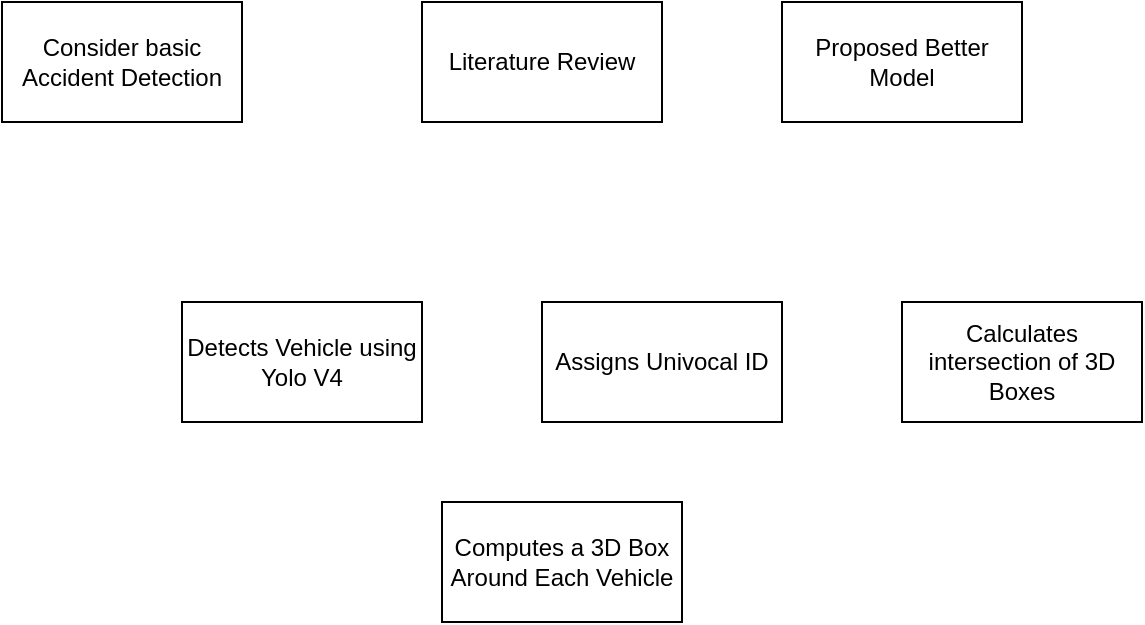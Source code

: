 <mxfile version="20.5.1" type="device"><diagram id="oJOQ4XdUQDm5bBpqwMOg" name="Page-1"><mxGraphModel dx="1038" dy="539" grid="1" gridSize="10" guides="1" tooltips="1" connect="1" arrows="1" fold="1" page="1" pageScale="1" pageWidth="850" pageHeight="1100" math="0" shadow="0"><root><mxCell id="0"/><mxCell id="1" parent="0"/><mxCell id="flJ005FyXsNzImINaCee-1" value="Consider basic Accident Detection" style="rounded=0;whiteSpace=wrap;html=1;" vertex="1" parent="1"><mxGeometry x="80" y="60" width="120" height="60" as="geometry"/></mxCell><mxCell id="flJ005FyXsNzImINaCee-2" value="Literature Review" style="rounded=0;whiteSpace=wrap;html=1;" vertex="1" parent="1"><mxGeometry x="290" y="60" width="120" height="60" as="geometry"/></mxCell><mxCell id="flJ005FyXsNzImINaCee-3" value="Assigns Univocal ID" style="rounded=0;whiteSpace=wrap;html=1;" vertex="1" parent="1"><mxGeometry x="350" y="210" width="120" height="60" as="geometry"/></mxCell><mxCell id="flJ005FyXsNzImINaCee-4" value="Detects Vehicle using Yolo V4" style="rounded=0;whiteSpace=wrap;html=1;" vertex="1" parent="1"><mxGeometry x="170" y="210" width="120" height="60" as="geometry"/></mxCell><mxCell id="flJ005FyXsNzImINaCee-5" value="Proposed Better Model" style="rounded=0;whiteSpace=wrap;html=1;" vertex="1" parent="1"><mxGeometry x="470" y="60" width="120" height="60" as="geometry"/></mxCell><mxCell id="flJ005FyXsNzImINaCee-6" value="Computes a 3D Box Around Each Vehicle" style="rounded=0;whiteSpace=wrap;html=1;" vertex="1" parent="1"><mxGeometry x="300" y="310" width="120" height="60" as="geometry"/></mxCell><mxCell id="flJ005FyXsNzImINaCee-7" value="Calculates intersection of 3D Boxes" style="rounded=0;whiteSpace=wrap;html=1;" vertex="1" parent="1"><mxGeometry x="530" y="210" width="120" height="60" as="geometry"/></mxCell></root></mxGraphModel></diagram></mxfile>